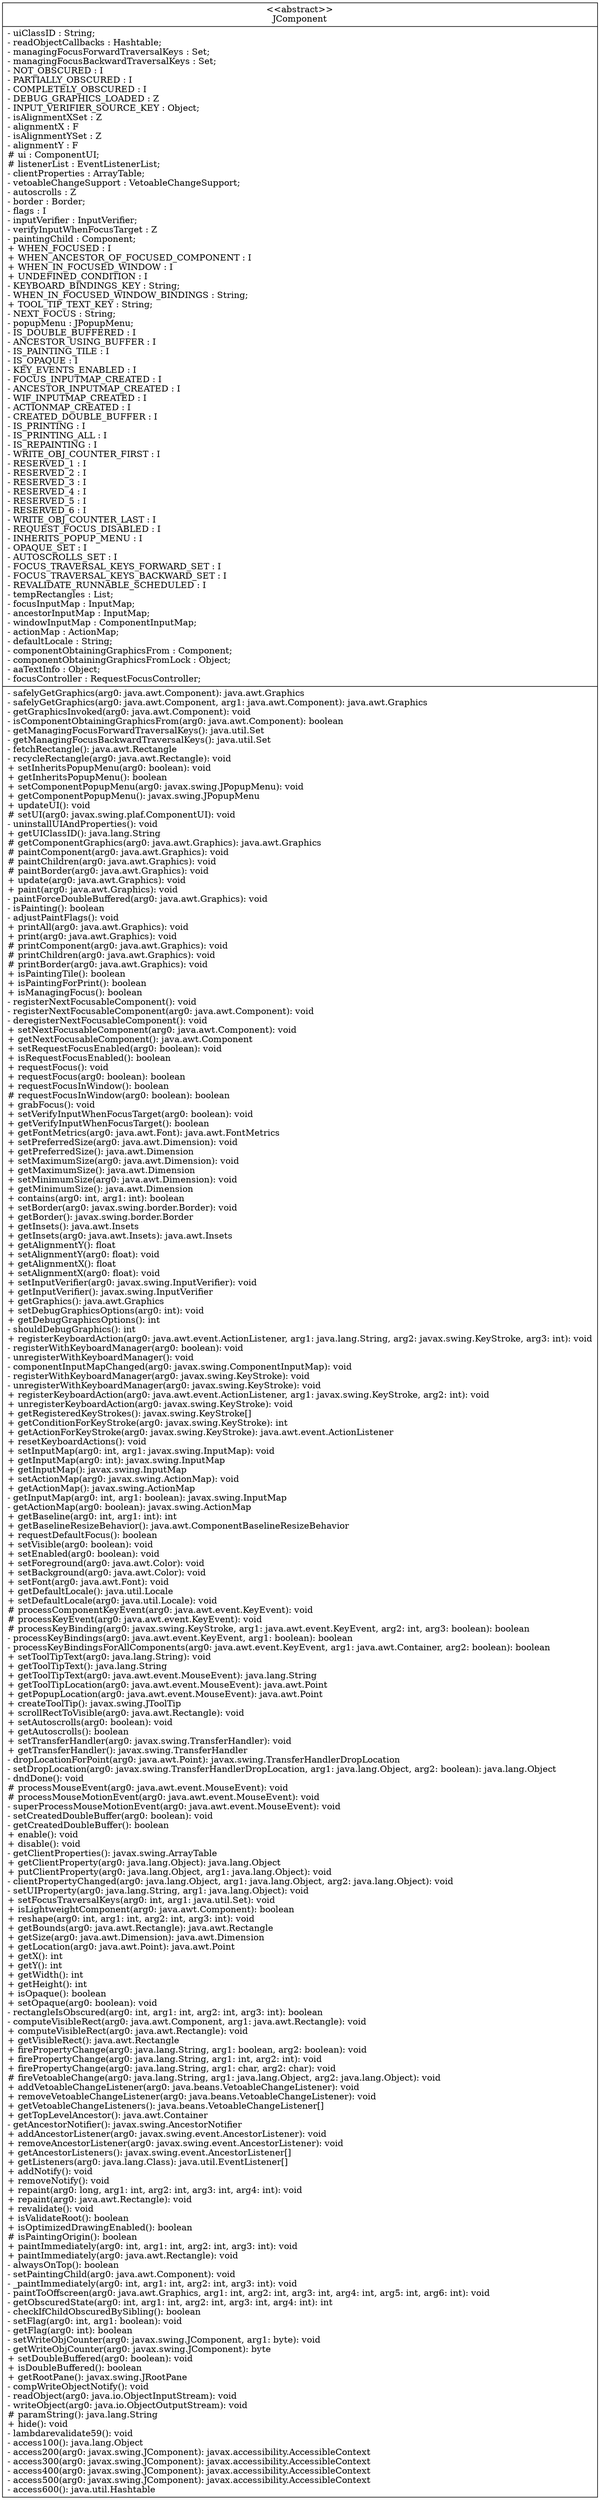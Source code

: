 digraph ILoveThisProject{
rankdir=BT;
JComponent [
 shape="record",
 label="{\<\<abstract\>\>\n
JComponent | - uiClassID : String;\l- readObjectCallbacks : Hashtable;\l- managingFocusForwardTraversalKeys : Set;\l- managingFocusBackwardTraversalKeys : Set;\l- NOT_OBSCURED : I\l- PARTIALLY_OBSCURED : I\l- COMPLETELY_OBSCURED : I\l- DEBUG_GRAPHICS_LOADED : Z\l- INPUT_VERIFIER_SOURCE_KEY : Object;\l- isAlignmentXSet : Z\l- alignmentX : F\l- isAlignmentYSet : Z\l- alignmentY : F\l# ui : ComponentUI;\l# listenerList : EventListenerList;\l- clientProperties : ArrayTable;\l- vetoableChangeSupport : VetoableChangeSupport;\l- autoscrolls : Z\l- border : Border;\l- flags : I\l- inputVerifier : InputVerifier;\l- verifyInputWhenFocusTarget : Z\l- paintingChild : Component;\l+ WHEN_FOCUSED : I\l+ WHEN_ANCESTOR_OF_FOCUSED_COMPONENT : I\l+ WHEN_IN_FOCUSED_WINDOW : I\l+ UNDEFINED_CONDITION : I\l- KEYBOARD_BINDINGS_KEY : String;\l- WHEN_IN_FOCUSED_WINDOW_BINDINGS : String;\l+ TOOL_TIP_TEXT_KEY : String;\l- NEXT_FOCUS : String;\l- popupMenu : JPopupMenu;\l- IS_DOUBLE_BUFFERED : I\l- ANCESTOR_USING_BUFFER : I\l- IS_PAINTING_TILE : I\l- IS_OPAQUE : I\l- KEY_EVENTS_ENABLED : I\l- FOCUS_INPUTMAP_CREATED : I\l- ANCESTOR_INPUTMAP_CREATED : I\l- WIF_INPUTMAP_CREATED : I\l- ACTIONMAP_CREATED : I\l- CREATED_DOUBLE_BUFFER : I\l- IS_PRINTING : I\l- IS_PRINTING_ALL : I\l- IS_REPAINTING : I\l- WRITE_OBJ_COUNTER_FIRST : I\l- RESERVED_1 : I\l- RESERVED_2 : I\l- RESERVED_3 : I\l- RESERVED_4 : I\l- RESERVED_5 : I\l- RESERVED_6 : I\l- WRITE_OBJ_COUNTER_LAST : I\l- REQUEST_FOCUS_DISABLED : I\l- INHERITS_POPUP_MENU : I\l- OPAQUE_SET : I\l- AUTOSCROLLS_SET : I\l- FOCUS_TRAVERSAL_KEYS_FORWARD_SET : I\l- FOCUS_TRAVERSAL_KEYS_BACKWARD_SET : I\l- REVALIDATE_RUNNABLE_SCHEDULED : I\l- tempRectangles : List;\l- focusInputMap : InputMap;\l- ancestorInputMap : InputMap;\l- windowInputMap : ComponentInputMap;\l- actionMap : ActionMap;\l- defaultLocale : String;\l- componentObtainingGraphicsFrom : Component;\l- componentObtainingGraphicsFromLock : Object;\l- aaTextInfo : Object;\l- focusController : RequestFocusController;\l|- safelyGetGraphics(arg0: java.awt.Component): java.awt.Graphics\l
- safelyGetGraphics(arg0: java.awt.Component, arg1: java.awt.Component): java.awt.Graphics\l
- getGraphicsInvoked(arg0: java.awt.Component): void\l
- isComponentObtainingGraphicsFrom(arg0: java.awt.Component): boolean\l
- getManagingFocusForwardTraversalKeys(): java.util.Set\l
- getManagingFocusBackwardTraversalKeys(): java.util.Set\l
- fetchRectangle(): java.awt.Rectangle\l
- recycleRectangle(arg0: java.awt.Rectangle): void\l
+ setInheritsPopupMenu(arg0: boolean): void\l
+ getInheritsPopupMenu(): boolean\l
+ setComponentPopupMenu(arg0: javax.swing.JPopupMenu): void\l
+ getComponentPopupMenu(): javax.swing.JPopupMenu\l
+ updateUI(): void\l
# setUI(arg0: javax.swing.plaf.ComponentUI): void\l
- uninstallUIAndProperties(): void\l
+ getUIClassID(): java.lang.String\l
# getComponentGraphics(arg0: java.awt.Graphics): java.awt.Graphics\l
# paintComponent(arg0: java.awt.Graphics): void\l
# paintChildren(arg0: java.awt.Graphics): void\l
# paintBorder(arg0: java.awt.Graphics): void\l
+ update(arg0: java.awt.Graphics): void\l
+ paint(arg0: java.awt.Graphics): void\l
- paintForceDoubleBuffered(arg0: java.awt.Graphics): void\l
- isPainting(): boolean\l
- adjustPaintFlags(): void\l
+ printAll(arg0: java.awt.Graphics): void\l
+ print(arg0: java.awt.Graphics): void\l
# printComponent(arg0: java.awt.Graphics): void\l
# printChildren(arg0: java.awt.Graphics): void\l
# printBorder(arg0: java.awt.Graphics): void\l
+ isPaintingTile(): boolean\l
+ isPaintingForPrint(): boolean\l
+ isManagingFocus(): boolean\l
- registerNextFocusableComponent(): void\l
- registerNextFocusableComponent(arg0: java.awt.Component): void\l
- deregisterNextFocusableComponent(): void\l
+ setNextFocusableComponent(arg0: java.awt.Component): void\l
+ getNextFocusableComponent(): java.awt.Component\l
+ setRequestFocusEnabled(arg0: boolean): void\l
+ isRequestFocusEnabled(): boolean\l
+ requestFocus(): void\l
+ requestFocus(arg0: boolean): boolean\l
+ requestFocusInWindow(): boolean\l
# requestFocusInWindow(arg0: boolean): boolean\l
+ grabFocus(): void\l
+ setVerifyInputWhenFocusTarget(arg0: boolean): void\l
+ getVerifyInputWhenFocusTarget(): boolean\l
+ getFontMetrics(arg0: java.awt.Font): java.awt.FontMetrics\l
+ setPreferredSize(arg0: java.awt.Dimension): void\l
+ getPreferredSize(): java.awt.Dimension\l
+ setMaximumSize(arg0: java.awt.Dimension): void\l
+ getMaximumSize(): java.awt.Dimension\l
+ setMinimumSize(arg0: java.awt.Dimension): void\l
+ getMinimumSize(): java.awt.Dimension\l
+ contains(arg0: int, arg1: int): boolean\l
+ setBorder(arg0: javax.swing.border.Border): void\l
+ getBorder(): javax.swing.border.Border\l
+ getInsets(): java.awt.Insets\l
+ getInsets(arg0: java.awt.Insets): java.awt.Insets\l
+ getAlignmentY(): float\l
+ setAlignmentY(arg0: float): void\l
+ getAlignmentX(): float\l
+ setAlignmentX(arg0: float): void\l
+ setInputVerifier(arg0: javax.swing.InputVerifier): void\l
+ getInputVerifier(): javax.swing.InputVerifier\l
+ getGraphics(): java.awt.Graphics\l
+ setDebugGraphicsOptions(arg0: int): void\l
+ getDebugGraphicsOptions(): int\l
- shouldDebugGraphics(): int\l
+ registerKeyboardAction(arg0: java.awt.event.ActionListener, arg1: java.lang.String, arg2: javax.swing.KeyStroke, arg3: int): void\l
- registerWithKeyboardManager(arg0: boolean): void\l
- unregisterWithKeyboardManager(): void\l
- componentInputMapChanged(arg0: javax.swing.ComponentInputMap): void\l
- registerWithKeyboardManager(arg0: javax.swing.KeyStroke): void\l
- unregisterWithKeyboardManager(arg0: javax.swing.KeyStroke): void\l
+ registerKeyboardAction(arg0: java.awt.event.ActionListener, arg1: javax.swing.KeyStroke, arg2: int): void\l
+ unregisterKeyboardAction(arg0: javax.swing.KeyStroke): void\l
+ getRegisteredKeyStrokes(): javax.swing.KeyStroke[]\l
+ getConditionForKeyStroke(arg0: javax.swing.KeyStroke): int\l
+ getActionForKeyStroke(arg0: javax.swing.KeyStroke): java.awt.event.ActionListener\l
+ resetKeyboardActions(): void\l
+ setInputMap(arg0: int, arg1: javax.swing.InputMap): void\l
+ getInputMap(arg0: int): javax.swing.InputMap\l
+ getInputMap(): javax.swing.InputMap\l
+ setActionMap(arg0: javax.swing.ActionMap): void\l
+ getActionMap(): javax.swing.ActionMap\l
- getInputMap(arg0: int, arg1: boolean): javax.swing.InputMap\l
- getActionMap(arg0: boolean): javax.swing.ActionMap\l
+ getBaseline(arg0: int, arg1: int): int\l
+ getBaselineResizeBehavior(): java.awt.ComponentBaselineResizeBehavior\l
+ requestDefaultFocus(): boolean\l
+ setVisible(arg0: boolean): void\l
+ setEnabled(arg0: boolean): void\l
+ setForeground(arg0: java.awt.Color): void\l
+ setBackground(arg0: java.awt.Color): void\l
+ setFont(arg0: java.awt.Font): void\l
+ getDefaultLocale(): java.util.Locale\l
+ setDefaultLocale(arg0: java.util.Locale): void\l
# processComponentKeyEvent(arg0: java.awt.event.KeyEvent): void\l
# processKeyEvent(arg0: java.awt.event.KeyEvent): void\l
# processKeyBinding(arg0: javax.swing.KeyStroke, arg1: java.awt.event.KeyEvent, arg2: int, arg3: boolean): boolean\l
- processKeyBindings(arg0: java.awt.event.KeyEvent, arg1: boolean): boolean\l
- processKeyBindingsForAllComponents(arg0: java.awt.event.KeyEvent, arg1: java.awt.Container, arg2: boolean): boolean\l
+ setToolTipText(arg0: java.lang.String): void\l
+ getToolTipText(): java.lang.String\l
+ getToolTipText(arg0: java.awt.event.MouseEvent): java.lang.String\l
+ getToolTipLocation(arg0: java.awt.event.MouseEvent): java.awt.Point\l
+ getPopupLocation(arg0: java.awt.event.MouseEvent): java.awt.Point\l
+ createToolTip(): javax.swing.JToolTip\l
+ scrollRectToVisible(arg0: java.awt.Rectangle): void\l
+ setAutoscrolls(arg0: boolean): void\l
+ getAutoscrolls(): boolean\l
+ setTransferHandler(arg0: javax.swing.TransferHandler): void\l
+ getTransferHandler(): javax.swing.TransferHandler\l
- dropLocationForPoint(arg0: java.awt.Point): javax.swing.TransferHandlerDropLocation\l
- setDropLocation(arg0: javax.swing.TransferHandlerDropLocation, arg1: java.lang.Object, arg2: boolean): java.lang.Object\l
- dndDone(): void\l
# processMouseEvent(arg0: java.awt.event.MouseEvent): void\l
# processMouseMotionEvent(arg0: java.awt.event.MouseEvent): void\l
- superProcessMouseMotionEvent(arg0: java.awt.event.MouseEvent): void\l
- setCreatedDoubleBuffer(arg0: boolean): void\l
- getCreatedDoubleBuffer(): boolean\l
+ enable(): void\l
+ disable(): void\l
- getClientProperties(): javax.swing.ArrayTable\l
+ getClientProperty(arg0: java.lang.Object): java.lang.Object\l
+ putClientProperty(arg0: java.lang.Object, arg1: java.lang.Object): void\l
- clientPropertyChanged(arg0: java.lang.Object, arg1: java.lang.Object, arg2: java.lang.Object): void\l
- setUIProperty(arg0: java.lang.String, arg1: java.lang.Object): void\l
+ setFocusTraversalKeys(arg0: int, arg1: java.util.Set): void\l
+ isLightweightComponent(arg0: java.awt.Component): boolean\l
+ reshape(arg0: int, arg1: int, arg2: int, arg3: int): void\l
+ getBounds(arg0: java.awt.Rectangle): java.awt.Rectangle\l
+ getSize(arg0: java.awt.Dimension): java.awt.Dimension\l
+ getLocation(arg0: java.awt.Point): java.awt.Point\l
+ getX(): int\l
+ getY(): int\l
+ getWidth(): int\l
+ getHeight(): int\l
+ isOpaque(): boolean\l
+ setOpaque(arg0: boolean): void\l
- rectangleIsObscured(arg0: int, arg1: int, arg2: int, arg3: int): boolean\l
- computeVisibleRect(arg0: java.awt.Component, arg1: java.awt.Rectangle): void\l
+ computeVisibleRect(arg0: java.awt.Rectangle): void\l
+ getVisibleRect(): java.awt.Rectangle\l
+ firePropertyChange(arg0: java.lang.String, arg1: boolean, arg2: boolean): void\l
+ firePropertyChange(arg0: java.lang.String, arg1: int, arg2: int): void\l
+ firePropertyChange(arg0: java.lang.String, arg1: char, arg2: char): void\l
# fireVetoableChange(arg0: java.lang.String, arg1: java.lang.Object, arg2: java.lang.Object): void\l
+ addVetoableChangeListener(arg0: java.beans.VetoableChangeListener): void\l
+ removeVetoableChangeListener(arg0: java.beans.VetoableChangeListener): void\l
+ getVetoableChangeListeners(): java.beans.VetoableChangeListener[]\l
+ getTopLevelAncestor(): java.awt.Container\l
- getAncestorNotifier(): javax.swing.AncestorNotifier\l
+ addAncestorListener(arg0: javax.swing.event.AncestorListener): void\l
+ removeAncestorListener(arg0: javax.swing.event.AncestorListener): void\l
+ getAncestorListeners(): javax.swing.event.AncestorListener[]\l
+ getListeners(arg0: java.lang.Class): java.util.EventListener[]\l
+ addNotify(): void\l
+ removeNotify(): void\l
+ repaint(arg0: long, arg1: int, arg2: int, arg3: int, arg4: int): void\l
+ repaint(arg0: java.awt.Rectangle): void\l
+ revalidate(): void\l
+ isValidateRoot(): boolean\l
+ isOptimizedDrawingEnabled(): boolean\l
# isPaintingOrigin(): boolean\l
+ paintImmediately(arg0: int, arg1: int, arg2: int, arg3: int): void\l
+ paintImmediately(arg0: java.awt.Rectangle): void\l
- alwaysOnTop(): boolean\l
- setPaintingChild(arg0: java.awt.Component): void\l
- _paintImmediately(arg0: int, arg1: int, arg2: int, arg3: int): void\l
- paintToOffscreen(arg0: java.awt.Graphics, arg1: int, arg2: int, arg3: int, arg4: int, arg5: int, arg6: int): void\l
- getObscuredState(arg0: int, arg1: int, arg2: int, arg3: int, arg4: int): int\l
- checkIfChildObscuredBySibling(): boolean\l
- setFlag(arg0: int, arg1: boolean): void\l
- getFlag(arg0: int): boolean\l
- setWriteObjCounter(arg0: javax.swing.JComponent, arg1: byte): void\l
- getWriteObjCounter(arg0: javax.swing.JComponent): byte\l
+ setDoubleBuffered(arg0: boolean): void\l
+ isDoubleBuffered(): boolean\l
+ getRootPane(): javax.swing.JRootPane\l
- compWriteObjectNotify(): void\l
- readObject(arg0: java.io.ObjectInputStream): void\l
- writeObject(arg0: java.io.ObjectOutputStream): void\l
# paramString(): java.lang.String\l
+ hide(): void\l
- lambdarevalidate59(): void\l
- access100(): java.lang.Object\l
- access200(arg0: javax.swing.JComponent): javax.accessibility.AccessibleContext\l
- access300(arg0: javax.swing.JComponent): javax.accessibility.AccessibleContext\l
- access400(arg0: javax.swing.JComponent): javax.accessibility.AccessibleContext\l
- access500(arg0: javax.swing.JComponent): javax.accessibility.AccessibleContext\l
- access600(): java.util.Hashtable\l
}" 
];
}